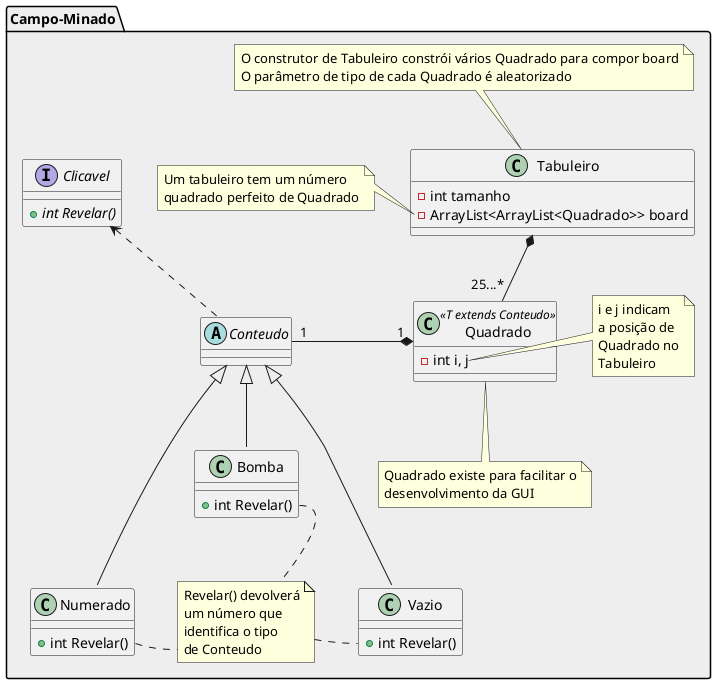 @startuml

package Campo-Minado #EEE{
    class Tabuleiro{
        - int tamanho
        - ArrayList<ArrayList<Quadrado>> board
    }
    note top of Tabuleiro
        O construtor de Tabuleiro constrói vários Quadrado para compor board
        O parâmetro de tipo de cada Quadrado é aleatorizado
    end note
    note left of Tabuleiro::board
        Um tabuleiro tem um número
        quadrado perfeito de Quadrado
    end note
    class Quadrado <<T extends Conteudo>>{
        - int i, j
    }
    note bottom of Quadrado
        Quadrado existe para facilitar o
        desenvolvimento da GUI
    end note
    note right of Quadrado::i
        i e j indicam
        a posição de
        Quadrado no
        Tabuleiro
    end note

    Quadrado "1" *-left- "1" Conteudo
    Tabuleiro *-- "25...*" Quadrado


    interface Clicavel{
        + {abstract} int Revelar()
    }
    abstract class Conteudo{}
    class Vazio{
        + int Revelar()
    }
    class Numerado{
        + int Revelar()
    }
    class Bomba{
        + int Revelar()
    }
    note as N1
        Revelar() devolverá
        um número que
        identifica o tipo
        de Conteudo
    end note

    Clicavel <.. Conteudo
    Conteudo <|-- Vazio
    Conteudo <|-- Numerado
    Conteudo <|-- Bomba
    Vazio::Revelar .left. N1
    Numerado::Revelar .right. N1
    Bomba::Revelar .down. N1

}

@enduml